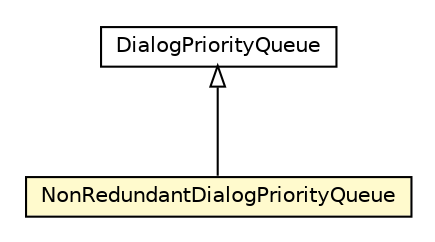 #!/usr/local/bin/dot
#
# Class diagram 
# Generated by UMLGraph version R5_6-24-gf6e263 (http://www.umlgraph.org/)
#

digraph G {
	edge [fontname="Helvetica",fontsize=10,labelfontname="Helvetica",labelfontsize=10];
	node [fontname="Helvetica",fontsize=10,shape=plaintext];
	nodesep=0.25;
	ranksep=0.5;
	// org.universAAL.ui.dm.dialogManagement.NonRedundantDialogPriorityQueue
	c5999343 [label=<<table title="org.universAAL.ui.dm.dialogManagement.NonRedundantDialogPriorityQueue" border="0" cellborder="1" cellspacing="0" cellpadding="2" port="p" bgcolor="lemonChiffon" href="./NonRedundantDialogPriorityQueue.html">
		<tr><td><table border="0" cellspacing="0" cellpadding="1">
<tr><td align="center" balign="center"> NonRedundantDialogPriorityQueue </td></tr>
		</table></td></tr>
		</table>>, URL="./NonRedundantDialogPriorityQueue.html", fontname="Helvetica", fontcolor="black", fontsize=10.0];
	// org.universAAL.ui.dm.dialogManagement.DialogPriorityQueue
	c5999345 [label=<<table title="org.universAAL.ui.dm.dialogManagement.DialogPriorityQueue" border="0" cellborder="1" cellspacing="0" cellpadding="2" port="p" href="./DialogPriorityQueue.html">
		<tr><td><table border="0" cellspacing="0" cellpadding="1">
<tr><td align="center" balign="center"> DialogPriorityQueue </td></tr>
		</table></td></tr>
		</table>>, URL="./DialogPriorityQueue.html", fontname="Helvetica", fontcolor="black", fontsize=10.0];
	//org.universAAL.ui.dm.dialogManagement.NonRedundantDialogPriorityQueue extends org.universAAL.ui.dm.dialogManagement.DialogPriorityQueue
	c5999345:p -> c5999343:p [dir=back,arrowtail=empty];
}

